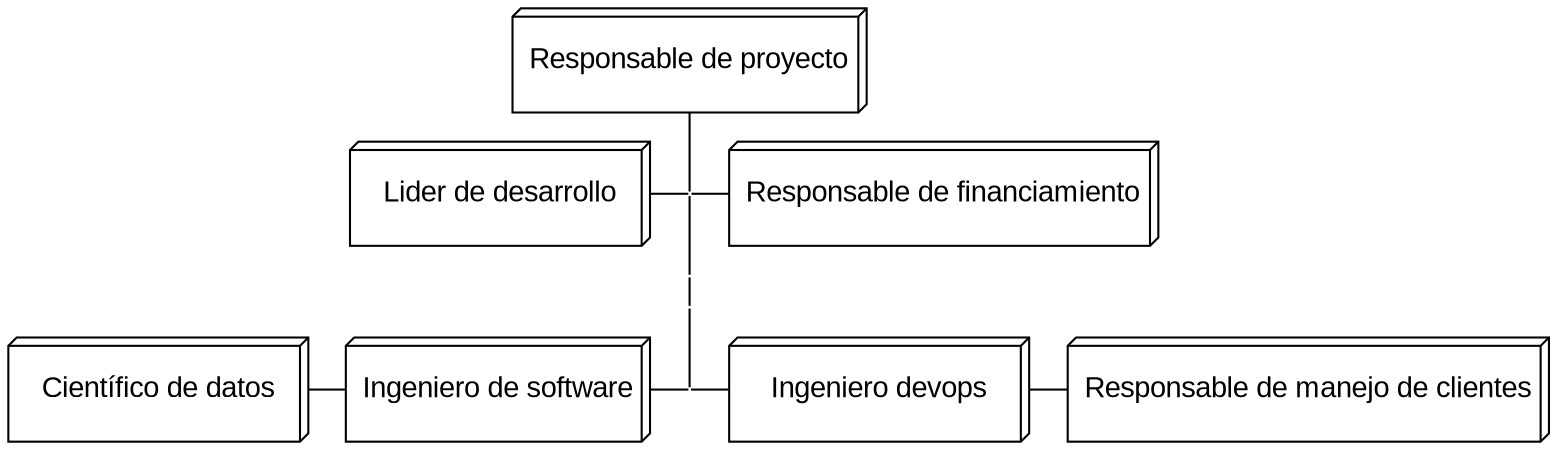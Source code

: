 digraph ORG {

  ranksep=0.2;

  node[shape=box3d width=2 height=0.7 fontname="Arial"];

  CEO     [ label = "Responsable de proyecto"      ]
  HR     [ label = "Responsable de financiamiento" ]
  CFO      [ label = "Lider de desarrollo"    ]


  staff_1 [ label = "Científico de datos"]
  staff_2 [ label = "Ingeniero de software"]
  staff_3 [ label = "Ingeniero devops"]
  staff_4 [ label = "Responsable de manejo de clientes"]

  node[shape=none, width=0, height=0, label=""];

  edge[dir=none];

  CEO -> hierarchy_1 -> hierarchy_2 -> hierarchy_3;

  {rank=same; CFO -> hierarchy_1 -> HR;}
  {rank=same; staff_1 -> staff_2 -> hierarchy_4 -> staff_3 -> staff_4 }

  hierarchy_3 -> hierarchy_4


}

